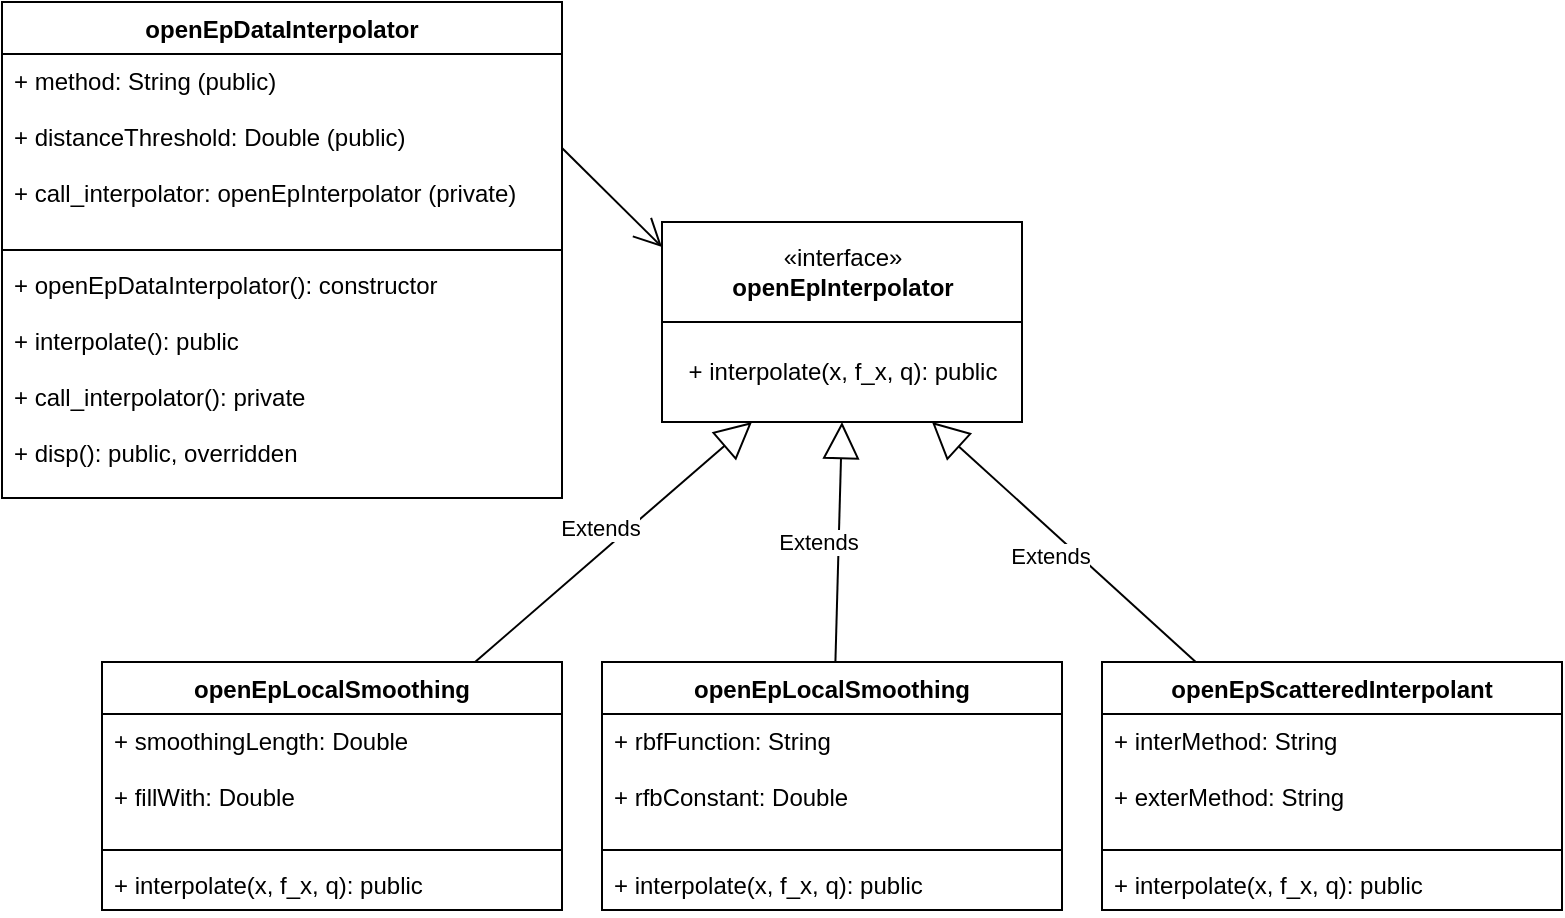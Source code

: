 <mxfile version="14.8.3" type="github"><diagram id="jgYHGT9bPeA_kPWx9DmP" name="Page-1"><mxGraphModel dx="1186" dy="726" grid="1" gridSize="10" guides="1" tooltips="1" connect="1" arrows="1" fold="1" page="1" pageScale="1" pageWidth="827" pageHeight="1169" math="0" shadow="0"><root><mxCell id="0"/><mxCell id="1" parent="0"/><mxCell id="zvqzcq4YEUCvtmfPgBdI-1" value="openEpDataInterpolator" style="swimlane;fontStyle=1;align=center;verticalAlign=top;childLayout=stackLayout;horizontal=1;startSize=26;horizontalStack=0;resizeParent=1;resizeParentMax=0;resizeLast=0;collapsible=1;marginBottom=0;" vertex="1" parent="1"><mxGeometry x="20" y="150" width="280" height="248" as="geometry"/></mxCell><mxCell id="zvqzcq4YEUCvtmfPgBdI-2" value="+ method: String (public)&#xa;&#xa;+ distanceThreshold: Double (public)&#xa;&#xa;+ call_interpolator: openEpInterpolator (private)" style="text;strokeColor=none;fillColor=none;align=left;verticalAlign=top;spacingLeft=4;spacingRight=4;overflow=hidden;rotatable=0;points=[[0,0.5],[1,0.5]];portConstraint=eastwest;" vertex="1" parent="zvqzcq4YEUCvtmfPgBdI-1"><mxGeometry y="26" width="280" height="94" as="geometry"/></mxCell><mxCell id="zvqzcq4YEUCvtmfPgBdI-3" value="" style="line;strokeWidth=1;fillColor=none;align=left;verticalAlign=middle;spacingTop=-1;spacingLeft=3;spacingRight=3;rotatable=0;labelPosition=right;points=[];portConstraint=eastwest;" vertex="1" parent="zvqzcq4YEUCvtmfPgBdI-1"><mxGeometry y="120" width="280" height="8" as="geometry"/></mxCell><mxCell id="zvqzcq4YEUCvtmfPgBdI-4" value="+ openEpDataInterpolator(): constructor&#xa;&#xa;+ interpolate(): public&#xa;&#xa;+ call_interpolator(): private&#xa;&#xa;+ disp(): public, overridden" style="text;strokeColor=none;fillColor=none;align=left;verticalAlign=top;spacingLeft=4;spacingRight=4;overflow=hidden;rotatable=0;points=[[0,0.5],[1,0.5]];portConstraint=eastwest;" vertex="1" parent="zvqzcq4YEUCvtmfPgBdI-1"><mxGeometry y="128" width="280" height="120" as="geometry"/></mxCell><mxCell id="zvqzcq4YEUCvtmfPgBdI-5" value="openEpScatteredInterpolant" style="swimlane;fontStyle=1;align=center;verticalAlign=top;childLayout=stackLayout;horizontal=1;startSize=26;horizontalStack=0;resizeParent=1;resizeParentMax=0;resizeLast=0;collapsible=1;marginBottom=0;" vertex="1" parent="1"><mxGeometry x="570" y="480" width="230" height="124" as="geometry"/></mxCell><mxCell id="zvqzcq4YEUCvtmfPgBdI-6" value="+ interMethod: String&#xa;&#xa;+ exterMethod: String" style="text;strokeColor=none;fillColor=none;align=left;verticalAlign=top;spacingLeft=4;spacingRight=4;overflow=hidden;rotatable=0;points=[[0,0.5],[1,0.5]];portConstraint=eastwest;" vertex="1" parent="zvqzcq4YEUCvtmfPgBdI-5"><mxGeometry y="26" width="230" height="64" as="geometry"/></mxCell><mxCell id="zvqzcq4YEUCvtmfPgBdI-7" value="" style="line;strokeWidth=1;fillColor=none;align=left;verticalAlign=middle;spacingTop=-1;spacingLeft=3;spacingRight=3;rotatable=0;labelPosition=right;points=[];portConstraint=eastwest;" vertex="1" parent="zvqzcq4YEUCvtmfPgBdI-5"><mxGeometry y="90" width="230" height="8" as="geometry"/></mxCell><mxCell id="zvqzcq4YEUCvtmfPgBdI-8" value="+ interpolate(x, f_x, q): public" style="text;strokeColor=none;fillColor=none;align=left;verticalAlign=top;spacingLeft=4;spacingRight=4;overflow=hidden;rotatable=0;points=[[0,0.5],[1,0.5]];portConstraint=eastwest;" vertex="1" parent="zvqzcq4YEUCvtmfPgBdI-5"><mxGeometry y="98" width="230" height="26" as="geometry"/></mxCell><mxCell id="zvqzcq4YEUCvtmfPgBdI-9" value="openEpLocalSmoothing" style="swimlane;fontStyle=1;align=center;verticalAlign=top;childLayout=stackLayout;horizontal=1;startSize=26;horizontalStack=0;resizeParent=1;resizeParentMax=0;resizeLast=0;collapsible=1;marginBottom=0;" vertex="1" parent="1"><mxGeometry x="70" y="480" width="230" height="124" as="geometry"/></mxCell><mxCell id="zvqzcq4YEUCvtmfPgBdI-10" value="+ smoothingLength: Double&#xa;&#xa;+ fillWith: Double" style="text;strokeColor=none;fillColor=none;align=left;verticalAlign=top;spacingLeft=4;spacingRight=4;overflow=hidden;rotatable=0;points=[[0,0.5],[1,0.5]];portConstraint=eastwest;" vertex="1" parent="zvqzcq4YEUCvtmfPgBdI-9"><mxGeometry y="26" width="230" height="64" as="geometry"/></mxCell><mxCell id="zvqzcq4YEUCvtmfPgBdI-11" value="" style="line;strokeWidth=1;fillColor=none;align=left;verticalAlign=middle;spacingTop=-1;spacingLeft=3;spacingRight=3;rotatable=0;labelPosition=right;points=[];portConstraint=eastwest;" vertex="1" parent="zvqzcq4YEUCvtmfPgBdI-9"><mxGeometry y="90" width="230" height="8" as="geometry"/></mxCell><mxCell id="zvqzcq4YEUCvtmfPgBdI-12" value="+ interpolate(x, f_x, q): public" style="text;strokeColor=none;fillColor=none;align=left;verticalAlign=top;spacingLeft=4;spacingRight=4;overflow=hidden;rotatable=0;points=[[0,0.5],[1,0.5]];portConstraint=eastwest;" vertex="1" parent="zvqzcq4YEUCvtmfPgBdI-9"><mxGeometry y="98" width="230" height="26" as="geometry"/></mxCell><mxCell id="zvqzcq4YEUCvtmfPgBdI-13" value="openEpLocalSmoothing" style="swimlane;fontStyle=1;align=center;verticalAlign=top;childLayout=stackLayout;horizontal=1;startSize=26;horizontalStack=0;resizeParent=1;resizeParentMax=0;resizeLast=0;collapsible=1;marginBottom=0;" vertex="1" parent="1"><mxGeometry x="320" y="480" width="230" height="124" as="geometry"/></mxCell><mxCell id="zvqzcq4YEUCvtmfPgBdI-14" value="+ rbfFunction: String&#xa;&#xa;+ rfbConstant: Double" style="text;strokeColor=none;fillColor=none;align=left;verticalAlign=top;spacingLeft=4;spacingRight=4;overflow=hidden;rotatable=0;points=[[0,0.5],[1,0.5]];portConstraint=eastwest;" vertex="1" parent="zvqzcq4YEUCvtmfPgBdI-13"><mxGeometry y="26" width="230" height="64" as="geometry"/></mxCell><mxCell id="zvqzcq4YEUCvtmfPgBdI-15" value="" style="line;strokeWidth=1;fillColor=none;align=left;verticalAlign=middle;spacingTop=-1;spacingLeft=3;spacingRight=3;rotatable=0;labelPosition=right;points=[];portConstraint=eastwest;" vertex="1" parent="zvqzcq4YEUCvtmfPgBdI-13"><mxGeometry y="90" width="230" height="8" as="geometry"/></mxCell><mxCell id="zvqzcq4YEUCvtmfPgBdI-16" value="+ interpolate(x, f_x, q): public" style="text;strokeColor=none;fillColor=none;align=left;verticalAlign=top;spacingLeft=4;spacingRight=4;overflow=hidden;rotatable=0;points=[[0,0.5],[1,0.5]];portConstraint=eastwest;" vertex="1" parent="zvqzcq4YEUCvtmfPgBdI-13"><mxGeometry y="98" width="230" height="26" as="geometry"/></mxCell><mxCell id="zvqzcq4YEUCvtmfPgBdI-17" value="" style="endArrow=open;endFill=1;endSize=12;html=1;exitX=1;exitY=0.5;exitDx=0;exitDy=0;entryX=0;entryY=0.25;entryDx=0;entryDy=0;" edge="1" parent="1" source="zvqzcq4YEUCvtmfPgBdI-2" target="zvqzcq4YEUCvtmfPgBdI-27"><mxGeometry width="160" relative="1" as="geometry"><mxPoint x="270" y="510" as="sourcePoint"/><mxPoint x="442.07" y="182.012" as="targetPoint"/><Array as="points"/></mxGeometry></mxCell><mxCell id="zvqzcq4YEUCvtmfPgBdI-22" value="Extends" style="endArrow=block;endSize=16;endFill=0;html=1;entryX=0.25;entryY=1;entryDx=0;entryDy=0;" edge="1" parent="1" source="zvqzcq4YEUCvtmfPgBdI-9" target="zvqzcq4YEUCvtmfPgBdI-33"><mxGeometry y="10" width="160" relative="1" as="geometry"><mxPoint x="730" y="870" as="sourcePoint"/><mxPoint x="490" y="310" as="targetPoint"/><mxPoint as="offset"/></mxGeometry></mxCell><mxCell id="zvqzcq4YEUCvtmfPgBdI-34" value="Extends" style="endArrow=block;endSize=16;endFill=0;html=1;entryX=0.5;entryY=1;entryDx=0;entryDy=0;" edge="1" parent="1" source="zvqzcq4YEUCvtmfPgBdI-13" target="zvqzcq4YEUCvtmfPgBdI-33"><mxGeometry y="10" width="160" relative="1" as="geometry"><mxPoint x="269.108" y="490" as="sourcePoint"/><mxPoint x="550" y="320" as="targetPoint"/><mxPoint as="offset"/></mxGeometry></mxCell><mxCell id="zvqzcq4YEUCvtmfPgBdI-35" value="Extends" style="endArrow=block;endSize=16;endFill=0;html=1;entryX=0.75;entryY=1;entryDx=0;entryDy=0;" edge="1" parent="1" source="zvqzcq4YEUCvtmfPgBdI-5" target="zvqzcq4YEUCvtmfPgBdI-33"><mxGeometry y="10" width="160" relative="1" as="geometry"><mxPoint x="468.085" y="490" as="sourcePoint"/><mxPoint x="550" y="270" as="targetPoint"/><mxPoint as="offset"/></mxGeometry></mxCell><mxCell id="zvqzcq4YEUCvtmfPgBdI-36" value="" style="group" vertex="1" connectable="0" parent="1"><mxGeometry x="350" y="260" width="180" height="100" as="geometry"/></mxCell><mxCell id="zvqzcq4YEUCvtmfPgBdI-27" value="«interface»&lt;br&gt;&lt;b&gt;openEpInterpolator&lt;/b&gt;" style="html=1;" vertex="1" parent="zvqzcq4YEUCvtmfPgBdI-36"><mxGeometry width="180" height="50" as="geometry"/></mxCell><mxCell id="zvqzcq4YEUCvtmfPgBdI-33" value="&lt;span style=&quot;text-align: left&quot;&gt;+ interpolate(x, f_x, q): public&lt;/span&gt;" style="html=1;" vertex="1" parent="zvqzcq4YEUCvtmfPgBdI-36"><mxGeometry y="50" width="180" height="50" as="geometry"/></mxCell></root></mxGraphModel></diagram></mxfile>